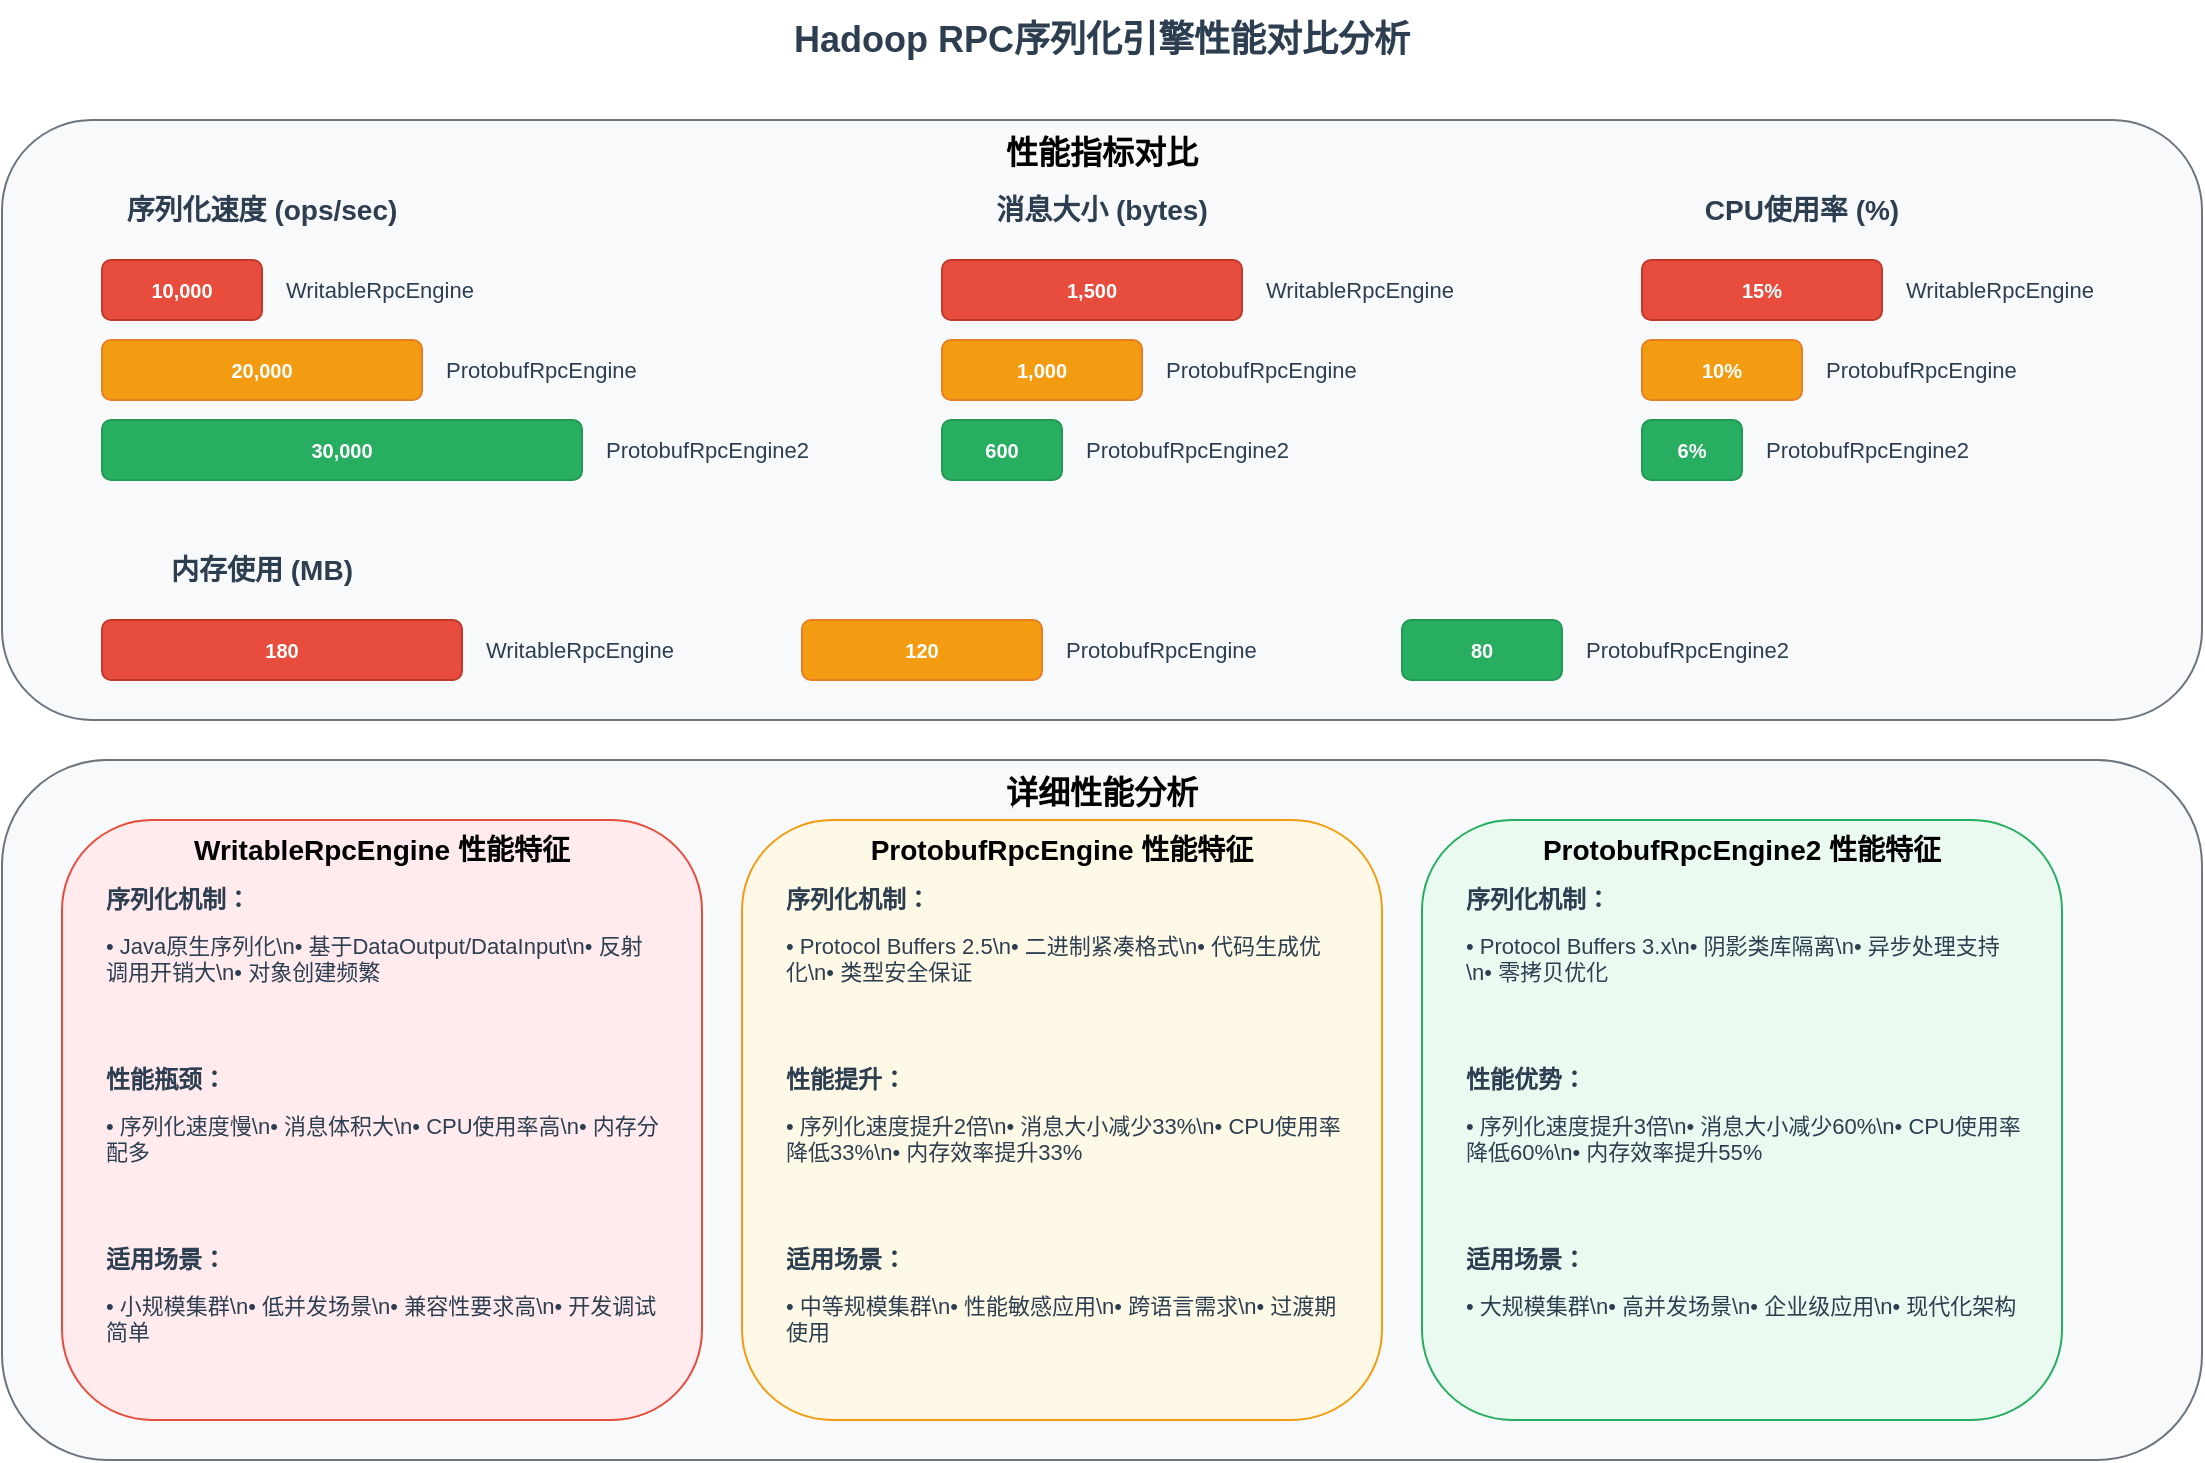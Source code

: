<mxfile version="21.6.5" type="device">
  <diagram name="序列化性能对比" id="serialization-performance-comparison">
    <mxGraphModel dx="1422" dy="794" grid="1" gridSize="10" guides="1" tooltips="1" connect="1" arrows="1" fold="1" page="1" pageScale="1" pageWidth="1200" pageHeight="800" math="0" shadow="0">
      <root>
        <mxCell id="0" />
        <mxCell id="1" parent="0" />
        
        <!-- 标题 -->
        <mxCell id="title" value="Hadoop RPC序列化引擎性能对比分析" style="text;html=1;strokeColor=none;fillColor=none;align=center;verticalAlign=middle;whiteSpace=wrap;rounded=0;fontSize=18;fontStyle=1;fontColor=#2c3e50;" vertex="1" parent="1">
          <mxGeometry x="400" y="20" width="400" height="40" as="geometry" />
        </mxCell>
        
        <!-- 性能指标图表区域 -->
        <mxCell id="chart-container" value="性能指标对比" style="rounded=1;whiteSpace=wrap;html=1;fillColor=#f8f9fa;strokeColor=#6c757d;fontSize=16;fontStyle=1;verticalAlign=top;" vertex="1" parent="1">
          <mxGeometry x="50" y="80" width="1100" height="300" as="geometry" />
        </mxCell>
        
        <!-- 序列化速度对比 -->
        <mxCell id="speed-title" value="序列化速度 (ops/sec)" style="text;html=1;strokeColor=none;fillColor=none;align=center;verticalAlign=middle;whiteSpace=wrap;rounded=0;fontSize=14;fontStyle=1;fontColor=#2c3e50;" vertex="1" parent="1">
          <mxGeometry x="80" y="110" width="200" height="30" as="geometry" />
        </mxCell>
        
        <!-- WritableRpcEngine速度条 -->
        <mxCell id="writable-speed-bar" value="" style="rounded=1;whiteSpace=wrap;html=1;fillColor=#e74c3c;strokeColor=#c0392b;" vertex="1" parent="1">
          <mxGeometry x="100" y="150" width="80" height="30" as="geometry" />
        </mxCell>
        <mxCell id="writable-speed-label" value="WritableRpcEngine" style="text;html=1;strokeColor=none;fillColor=none;align=left;verticalAlign=middle;whiteSpace=wrap;rounded=0;fontSize=11;fontColor=#2c3e50;" vertex="1" parent="1">
          <mxGeometry x="190" y="150" width="120" height="30" as="geometry" />
        </mxCell>
        <mxCell id="writable-speed-value" value="10,000" style="text;html=1;strokeColor=none;fillColor=none;align=center;verticalAlign=middle;whiteSpace=wrap;rounded=0;fontSize=10;fontColor=#ffffff;fontStyle=1;" vertex="1" parent="1">
          <mxGeometry x="100" y="150" width="80" height="30" as="geometry" />
        </mxCell>
        
        <!-- ProtobufRpcEngine速度条 -->
        <mxCell id="protobuf-speed-bar" value="" style="rounded=1;whiteSpace=wrap;html=1;fillColor=#f39c12;strokeColor=#e67e22;" vertex="1" parent="1">
          <mxGeometry x="100" y="190" width="160" height="30" as="geometry" />
        </mxCell>
        <mxCell id="protobuf-speed-label" value="ProtobufRpcEngine" style="text;html=1;strokeColor=none;fillColor=none;align=left;verticalAlign=middle;whiteSpace=wrap;rounded=0;fontSize=11;fontColor=#2c3e50;" vertex="1" parent="1">
          <mxGeometry x="270" y="190" width="120" height="30" as="geometry" />
        </mxCell>
        <mxCell id="protobuf-speed-value" value="20,000" style="text;html=1;strokeColor=none;fillColor=none;align=center;verticalAlign=middle;whiteSpace=wrap;rounded=0;fontSize=10;fontColor=#ffffff;fontStyle=1;" vertex="1" parent="1">
          <mxGeometry x="100" y="190" width="160" height="30" as="geometry" />
        </mxCell>
        
        <!-- ProtobufRpcEngine2速度条 -->
        <mxCell id="protobuf2-speed-bar" value="" style="rounded=1;whiteSpace=wrap;html=1;fillColor=#27ae60;strokeColor=#229954;" vertex="1" parent="1">
          <mxGeometry x="100" y="230" width="240" height="30" as="geometry" />
        </mxCell>
        <mxCell id="protobuf2-speed-label" value="ProtobufRpcEngine2" style="text;html=1;strokeColor=none;fillColor=none;align=left;verticalAlign=middle;whiteSpace=wrap;rounded=0;fontSize=11;fontColor=#2c3e50;" vertex="1" parent="1">
          <mxGeometry x="350" y="230" width="120" height="30" as="geometry" />
        </mxCell>
        <mxCell id="protobuf2-speed-value" value="30,000" style="text;html=1;strokeColor=none;fillColor=none;align=center;verticalAlign=middle;whiteSpace=wrap;rounded=0;fontSize=10;fontColor=#ffffff;fontStyle=1;" vertex="1" parent="1">
          <mxGeometry x="100" y="230" width="240" height="30" as="geometry" />
        </mxCell>
        
        <!-- 消息大小对比 -->
        <mxCell id="size-title" value="消息大小 (bytes)" style="text;html=1;strokeColor=none;fillColor=none;align=center;verticalAlign=middle;whiteSpace=wrap;rounded=0;fontSize=14;fontStyle=1;fontColor=#2c3e50;" vertex="1" parent="1">
          <mxGeometry x="500" y="110" width="200" height="30" as="geometry" />
        </mxCell>
        
        <!-- WritableRpcEngine大小条 -->
        <mxCell id="writable-size-bar" value="" style="rounded=1;whiteSpace=wrap;html=1;fillColor=#e74c3c;strokeColor=#c0392b;" vertex="1" parent="1">
          <mxGeometry x="520" y="150" width="150" height="30" as="geometry" />
        </mxCell>
        <mxCell id="writable-size-label" value="WritableRpcEngine" style="text;html=1;strokeColor=none;fillColor=none;align=left;verticalAlign=middle;whiteSpace=wrap;rounded=0;fontSize=11;fontColor=#2c3e50;" vertex="1" parent="1">
          <mxGeometry x="680" y="150" width="120" height="30" as="geometry" />
        </mxCell>
        <mxCell id="writable-size-value" value="1,500" style="text;html=1;strokeColor=none;fillColor=none;align=center;verticalAlign=middle;whiteSpace=wrap;rounded=0;fontSize=10;fontColor=#ffffff;fontStyle=1;" vertex="1" parent="1">
          <mxGeometry x="520" y="150" width="150" height="30" as="geometry" />
        </mxCell>
        
        <!-- ProtobufRpcEngine大小条 -->
        <mxCell id="protobuf-size-bar" value="" style="rounded=1;whiteSpace=wrap;html=1;fillColor=#f39c12;strokeColor=#e67e22;" vertex="1" parent="1">
          <mxGeometry x="520" y="190" width="100" height="30" as="geometry" />
        </mxCell>
        <mxCell id="protobuf-size-label" value="ProtobufRpcEngine" style="text;html=1;strokeColor=none;fillColor=none;align=left;verticalAlign=middle;whiteSpace=wrap;rounded=0;fontSize=11;fontColor=#2c3e50;" vertex="1" parent="1">
          <mxGeometry x="630" y="190" width="120" height="30" as="geometry" />
        </mxCell>
        <mxCell id="protobuf-size-value" value="1,000" style="text;html=1;strokeColor=none;fillColor=none;align=center;verticalAlign=middle;whiteSpace=wrap;rounded=0;fontSize=10;fontColor=#ffffff;fontStyle=1;" vertex="1" parent="1">
          <mxGeometry x="520" y="190" width="100" height="30" as="geometry" />
        </mxCell>
        
        <!-- ProtobufRpcEngine2大小条 -->
        <mxCell id="protobuf2-size-bar" value="" style="rounded=1;whiteSpace=wrap;html=1;fillColor=#27ae60;strokeColor=#229954;" vertex="1" parent="1">
          <mxGeometry x="520" y="230" width="60" height="30" as="geometry" />
        </mxCell>
        <mxCell id="protobuf2-size-label" value="ProtobufRpcEngine2" style="text;html=1;strokeColor=none;fillColor=none;align=left;verticalAlign=middle;whiteSpace=wrap;rounded=0;fontSize=11;fontColor=#2c3e50;" vertex="1" parent="1">
          <mxGeometry x="590" y="230" width="120" height="30" as="geometry" />
        </mxCell>
        <mxCell id="protobuf2-size-value" value="600" style="text;html=1;strokeColor=none;fillColor=none;align=center;verticalAlign=middle;whiteSpace=wrap;rounded=0;fontSize=10;fontColor=#ffffff;fontStyle=1;" vertex="1" parent="1">
          <mxGeometry x="520" y="230" width="60" height="30" as="geometry" />
        </mxCell>
        
        <!-- CPU使用率对比 -->
        <mxCell id="cpu-title" value="CPU使用率 (%)" style="text;html=1;strokeColor=none;fillColor=none;align=center;verticalAlign=middle;whiteSpace=wrap;rounded=0;fontSize=14;fontStyle=1;fontColor=#2c3e50;" vertex="1" parent="1">
          <mxGeometry x="850" y="110" width="200" height="30" as="geometry" />
        </mxCell>
        
        <!-- WritableRpcEngine CPU条 -->
        <mxCell id="writable-cpu-bar" value="" style="rounded=1;whiteSpace=wrap;html=1;fillColor=#e74c3c;strokeColor=#c0392b;" vertex="1" parent="1">
          <mxGeometry x="870" y="150" width="120" height="30" as="geometry" />
        </mxCell>
        <mxCell id="writable-cpu-label" value="WritableRpcEngine" style="text;html=1;strokeColor=none;fillColor=none;align=left;verticalAlign=middle;whiteSpace=wrap;rounded=0;fontSize=11;fontColor=#2c3e50;" vertex="1" parent="1">
          <mxGeometry x="1000" y="150" width="120" height="30" as="geometry" />
        </mxCell>
        <mxCell id="writable-cpu-value" value="15%" style="text;html=1;strokeColor=none;fillColor=none;align=center;verticalAlign=middle;whiteSpace=wrap;rounded=0;fontSize=10;fontColor=#ffffff;fontStyle=1;" vertex="1" parent="1">
          <mxGeometry x="870" y="150" width="120" height="30" as="geometry" />
        </mxCell>
        
        <!-- ProtobufRpcEngine CPU条 -->
        <mxCell id="protobuf-cpu-bar" value="" style="rounded=1;whiteSpace=wrap;html=1;fillColor=#f39c12;strokeColor=#e67e22;" vertex="1" parent="1">
          <mxGeometry x="870" y="190" width="80" height="30" as="geometry" />
        </mxCell>
        <mxCell id="protobuf-cpu-label" value="ProtobufRpcEngine" style="text;html=1;strokeColor=none;fillColor=none;align=left;verticalAlign=middle;whiteSpace=wrap;rounded=0;fontSize=11;fontColor=#2c3e50;" vertex="1" parent="1">
          <mxGeometry x="960" y="190" width="120" height="30" as="geometry" />
        </mxCell>
        <mxCell id="protobuf-cpu-value" value="10%" style="text;html=1;strokeColor=none;fillColor=none;align=center;verticalAlign=middle;whiteSpace=wrap;rounded=0;fontSize=10;fontColor=#ffffff;fontStyle=1;" vertex="1" parent="1">
          <mxGeometry x="870" y="190" width="80" height="30" as="geometry" />
        </mxCell>
        
        <!-- ProtobufRpcEngine2 CPU条 -->
        <mxCell id="protobuf2-cpu-bar" value="" style="rounded=1;whiteSpace=wrap;html=1;fillColor=#27ae60;strokeColor=#229954;" vertex="1" parent="1">
          <mxGeometry x="870" y="230" width="50" height="30" as="geometry" />
        </mxCell>
        <mxCell id="protobuf2-cpu-label" value="ProtobufRpcEngine2" style="text;html=1;strokeColor=none;fillColor=none;align=left;verticalAlign=middle;whiteSpace=wrap;rounded=0;fontSize=11;fontColor=#2c3e50;" vertex="1" parent="1">
          <mxGeometry x="930" y="230" width="120" height="30" as="geometry" />
        </mxCell>
        <mxCell id="protobuf2-cpu-value" value="6%" style="text;html=1;strokeColor=none;fillColor=none;align=center;verticalAlign=middle;whiteSpace=wrap;rounded=0;fontSize=10;fontColor=#ffffff;fontStyle=1;" vertex="1" parent="1">
          <mxGeometry x="870" y="230" width="50" height="30" as="geometry" />
        </mxCell>
        
        <!-- 内存使用对比 -->
        <mxCell id="memory-title" value="内存使用 (MB)" style="text;html=1;strokeColor=none;fillColor=none;align=center;verticalAlign=middle;whiteSpace=wrap;rounded=0;fontSize=14;fontStyle=1;fontColor=#2c3e50;" vertex="1" parent="1">
          <mxGeometry x="80" y="290" width="200" height="30" as="geometry" />
        </mxCell>
        
        <!-- WritableRpcEngine内存条 -->
        <mxCell id="writable-memory-bar" value="" style="rounded=1;whiteSpace=wrap;html=1;fillColor=#e74c3c;strokeColor=#c0392b;" vertex="1" parent="1">
          <mxGeometry x="100" y="330" width="180" height="30" as="geometry" />
        </mxCell>
        <mxCell id="writable-memory-label" value="WritableRpcEngine" style="text;html=1;strokeColor=none;fillColor=none;align=left;verticalAlign=middle;whiteSpace=wrap;rounded=0;fontSize=11;fontColor=#2c3e50;" vertex="1" parent="1">
          <mxGeometry x="290" y="330" width="120" height="30" as="geometry" />
        </mxCell>
        <mxCell id="writable-memory-value" value="180" style="text;html=1;strokeColor=none;fillColor=none;align=center;verticalAlign=middle;whiteSpace=wrap;rounded=0;fontSize=10;fontColor=#ffffff;fontStyle=1;" vertex="1" parent="1">
          <mxGeometry x="100" y="330" width="180" height="30" as="geometry" />
        </mxCell>
        
        <!-- ProtobufRpcEngine内存条 -->
        <mxCell id="protobuf-memory-bar" value="" style="rounded=1;whiteSpace=wrap;html=1;fillColor=#f39c12;strokeColor=#e67e22;" vertex="1" parent="1">
          <mxGeometry x="450" y="330" width="120" height="30" as="geometry" />
        </mxCell>
        <mxCell id="protobuf-memory-label" value="ProtobufRpcEngine" style="text;html=1;strokeColor=none;fillColor=none;align=left;verticalAlign=middle;whiteSpace=wrap;rounded=0;fontSize=11;fontColor=#2c3e50;" vertex="1" parent="1">
          <mxGeometry x="580" y="330" width="120" height="30" as="geometry" />
        </mxCell>
        <mxCell id="protobuf-memory-value" value="120" style="text;html=1;strokeColor=none;fillColor=none;align=center;verticalAlign=middle;whiteSpace=wrap;rounded=0;fontSize=10;fontColor=#ffffff;fontStyle=1;" vertex="1" parent="1">
          <mxGeometry x="450" y="330" width="120" height="30" as="geometry" />
        </mxCell>
        
        <!-- ProtobufRpcEngine2内存条 -->
        <mxCell id="protobuf2-memory-bar" value="" style="rounded=1;whiteSpace=wrap;html=1;fillColor=#27ae60;strokeColor=#229954;" vertex="1" parent="1">
          <mxGeometry x="750" y="330" width="80" height="30" as="geometry" />
        </mxCell>
        <mxCell id="protobuf2-memory-label" value="ProtobufRpcEngine2" style="text;html=1;strokeColor=none;fillColor=none;align=left;verticalAlign=middle;whiteSpace=wrap;rounded=0;fontSize=11;fontColor=#2c3e50;" vertex="1" parent="1">
          <mxGeometry x="840" y="330" width="120" height="30" as="geometry" />
        </mxCell>
        <mxCell id="protobuf2-memory-value" value="80" style="text;html=1;strokeColor=none;fillColor=none;align=center;verticalAlign=middle;whiteSpace=wrap;rounded=0;fontSize=10;fontColor=#ffffff;fontStyle=1;" vertex="1" parent="1">
          <mxGeometry x="750" y="330" width="80" height="30" as="geometry" />
        </mxCell>
        
        <!-- 详细性能分析 -->
        <mxCell id="analysis-container" value="详细性能分析" style="rounded=1;whiteSpace=wrap;html=1;fillColor=#f8f9fa;strokeColor=#6c757d;fontSize=16;fontStyle=1;verticalAlign=top;" vertex="1" parent="1">
          <mxGeometry x="50" y="400" width="1100" height="350" as="geometry" />
        </mxCell>
        
        <!-- WritableRpcEngine分析 -->
        <mxCell id="writable-analysis" value="WritableRpcEngine 性能特征" style="rounded=1;whiteSpace=wrap;html=1;fillColor=#ffebee;strokeColor=#e74c3c;fontSize=14;fontStyle=1;verticalAlign=top;" vertex="1" parent="1">
          <mxGeometry x="80" y="430" width="320" height="300" as="geometry" />
        </mxCell>
        
        <mxCell id="writable-perf1" value="序列化机制：" style="text;html=1;strokeColor=none;fillColor=none;align=left;verticalAlign=middle;whiteSpace=wrap;rounded=0;fontSize=12;fontStyle=1;fontColor=#2c3e50;" vertex="1" parent="1">
          <mxGeometry x="100" y="460" width="100" height="20" as="geometry" />
        </mxCell>
        
        <mxCell id="writable-perf1-desc" value="• Java原生序列化\n• 基于DataOutput/DataInput\n• 反射调用开销大\n• 对象创建频繁" style="text;html=1;strokeColor=none;fillColor=none;align=left;verticalAlign=top;whiteSpace=wrap;rounded=0;fontSize=11;fontColor=#2c3e50;" vertex="1" parent="1">
          <mxGeometry x="100" y="480" width="280" height="60" as="geometry" />
        </mxCell>
        
        <mxCell id="writable-perf2" value="性能瓶颈：" style="text;html=1;strokeColor=none;fillColor=none;align=left;verticalAlign=middle;whiteSpace=wrap;rounded=0;fontSize=12;fontStyle=1;fontColor=#2c3e50;" vertex="1" parent="1">
          <mxGeometry x="100" y="550" width="100" height="20" as="geometry" />
        </mxCell>
        
        <mxCell id="writable-perf2-desc" value="• 序列化速度慢\n• 消息体积大\n• CPU使用率高\n• 内存分配多" style="text;html=1;strokeColor=none;fillColor=none;align=left;verticalAlign=top;whiteSpace=wrap;rounded=0;fontSize=11;fontColor=#2c3e50;" vertex="1" parent="1">
          <mxGeometry x="100" y="570" width="280" height="60" as="geometry" />
        </mxCell>
        
        <mxCell id="writable-perf3" value="适用场景：" style="text;html=1;strokeColor=none;fillColor=none;align=left;verticalAlign=middle;whiteSpace=wrap;rounded=0;fontSize=12;fontStyle=1;fontColor=#2c3e50;" vertex="1" parent="1">
          <mxGeometry x="100" y="640" width="100" height="20" as="geometry" />
        </mxCell>
        
        <mxCell id="writable-perf3-desc" value="• 小规模集群\n• 低并发场景\n• 兼容性要求高\n• 开发调试简单" style="text;html=1;strokeColor=none;fillColor=none;align=left;verticalAlign=top;whiteSpace=wrap;rounded=0;fontSize=11;fontColor=#2c3e50;" vertex="1" parent="1">
          <mxGeometry x="100" y="660" width="280" height="60" as="geometry" />
        </mxCell>
        
        <!-- ProtobufRpcEngine分析 -->
        <mxCell id="protobuf-analysis" value="ProtobufRpcEngine 性能特征" style="rounded=1;whiteSpace=wrap;html=1;fillColor=#fef9e7;strokeColor=#f39c12;fontSize=14;fontStyle=1;verticalAlign=top;" vertex="1" parent="1">
          <mxGeometry x="420" y="430" width="320" height="300" as="geometry" />
        </mxCell>
        
        <mxCell id="protobuf-perf1" value="序列化机制：" style="text;html=1;strokeColor=none;fillColor=none;align=left;verticalAlign=middle;whiteSpace=wrap;rounded=0;fontSize=12;fontStyle=1;fontColor=#2c3e50;" vertex="1" parent="1">
          <mxGeometry x="440" y="460" width="100" height="20" as="geometry" />
        </mxCell>
        
        <mxCell id="protobuf-perf1-desc" value="• Protocol Buffers 2.5\n• 二进制紧凑格式\n• 代码生成优化\n• 类型安全保证" style="text;html=1;strokeColor=none;fillColor=none;align=left;verticalAlign=top;whiteSpace=wrap;rounded=0;fontSize=11;fontColor=#2c3e50;" vertex="1" parent="1">
          <mxGeometry x="440" y="480" width="280" height="60" as="geometry" />
        </mxCell>
        
        <mxCell id="protobuf-perf2" value="性能提升：" style="text;html=1;strokeColor=none;fillColor=none;align=left;verticalAlign=middle;whiteSpace=wrap;rounded=0;fontSize=12;fontStyle=1;fontColor=#2c3e50;" vertex="1" parent="1">
          <mxGeometry x="440" y="550" width="100" height="20" as="geometry" />
        </mxCell>
        
        <mxCell id="protobuf-perf2-desc" value="• 序列化速度提升2倍\n• 消息大小减少33%\n• CPU使用率降低33%\n• 内存效率提升33%" style="text;html=1;strokeColor=none;fillColor=none;align=left;verticalAlign=top;whiteSpace=wrap;rounded=0;fontSize=11;fontColor=#2c3e50;" vertex="1" parent="1">
          <mxGeometry x="440" y="570" width="280" height="60" as="geometry" />
        </mxCell>
        
        <mxCell id="protobuf-perf3" value="适用场景：" style="text;html=1;strokeColor=none;fillColor=none;align=left;verticalAlign=middle;whiteSpace=wrap;rounded=0;fontSize=12;fontStyle=1;fontColor=#2c3e50;" vertex="1" parent="1">
          <mxGeometry x="440" y="640" width="100" height="20" as="geometry" />
        </mxCell>
        
        <mxCell id="protobuf-perf3-desc" value="• 中等规模集群\n• 性能敏感应用\n• 跨语言需求\n• 过渡期使用" style="text;html=1;strokeColor=none;fillColor=none;align=left;verticalAlign=top;whiteSpace=wrap;rounded=0;fontSize=11;fontColor=#2c3e50;" vertex="1" parent="1">
          <mxGeometry x="440" y="660" width="280" height="60" as="geometry" />
        </mxCell>
        
        <!-- ProtobufRpcEngine2分析 -->
        <mxCell id="protobuf2-analysis" value="ProtobufRpcEngine2 性能特征" style="rounded=1;whiteSpace=wrap;html=1;fillColor=#eafaf1;strokeColor=#27ae60;fontSize=14;fontStyle=1;verticalAlign=top;" vertex="1" parent="1">
          <mxGeometry x="760" y="430" width="320" height="300" as="geometry" />
        </mxCell>
        
        <mxCell id="protobuf2-perf1" value="序列化机制：" style="text;html=1;strokeColor=none;fillColor=none;align=left;verticalAlign=middle;whiteSpace=wrap;rounded=0;fontSize=12;fontStyle=1;fontColor=#2c3e50;" vertex="1" parent="1">
          <mxGeometry x="780" y="460" width="100" height="20" as="geometry" />
        </mxCell>
        
        <mxCell id="protobuf2-perf1-desc" value="• Protocol Buffers 3.x\n• 阴影类库隔离\n• 异步处理支持\n• 零拷贝优化" style="text;html=1;strokeColor=none;fillColor=none;align=left;verticalAlign=top;whiteSpace=wrap;rounded=0;fontSize=11;fontColor=#2c3e50;" vertex="1" parent="1">
          <mxGeometry x="780" y="480" width="280" height="60" as="geometry" />
        </mxCell>
        
        <mxCell id="protobuf2-perf2" value="性能优势：" style="text;html=1;strokeColor=none;fillColor=none;align=left;verticalAlign=middle;whiteSpace=wrap;rounded=0;fontSize=12;fontStyle=1;fontColor=#2c3e50;" vertex="1" parent="1">
          <mxGeometry x="780" y="550" width="100" height="20" as="geometry" />
        </mxCell>
        
        <mxCell id="protobuf2-perf2-desc" value="• 序列化速度提升3倍\n• 消息大小减少60%\n• CPU使用率降低60%\n• 内存效率提升55%" style="text;html=1;strokeColor=none;fillColor=none;align=left;verticalAlign=top;whiteSpace=wrap;rounded=0;fontSize=11;fontColor=#2c3e50;" vertex="1" parent="1">
          <mxGeometry x="780" y="570" width="280" height="60" as="geometry" />
        </mxCell>
        
        <mxCell id="protobuf2-perf3" value="适用场景：" style="text;html=1;strokeColor=none;fillColor=none;align=left;verticalAlign=middle;whiteSpace=wrap;rounded=0;fontSize=12;fontStyle=1;fontColor=#2c3e50;" vertex="1" parent="1">
          <mxGeometry x="780" y="640" width="100" height="20" as="geometry" />
        </mxCell>
        
        <mxCell id="protobuf2-perf3-desc" value="• 大规模集群\n• 高并发场景\n• 企业级应用\n• 现代化架构" style="text;html=1;strokeColor=none;fillColor=none;align=left;verticalAlign=top;whiteSpace=wrap;rounded=0;fontSize=11;fontColor=#2c3e50;" vertex="1" parent="1">
          <mxGeometry x="780" y="660" width="280" height="60" as="geometry" />
        </mxCell>
        
      </root>
    </mxGraphModel>
  </diagram>
</mxfile>
